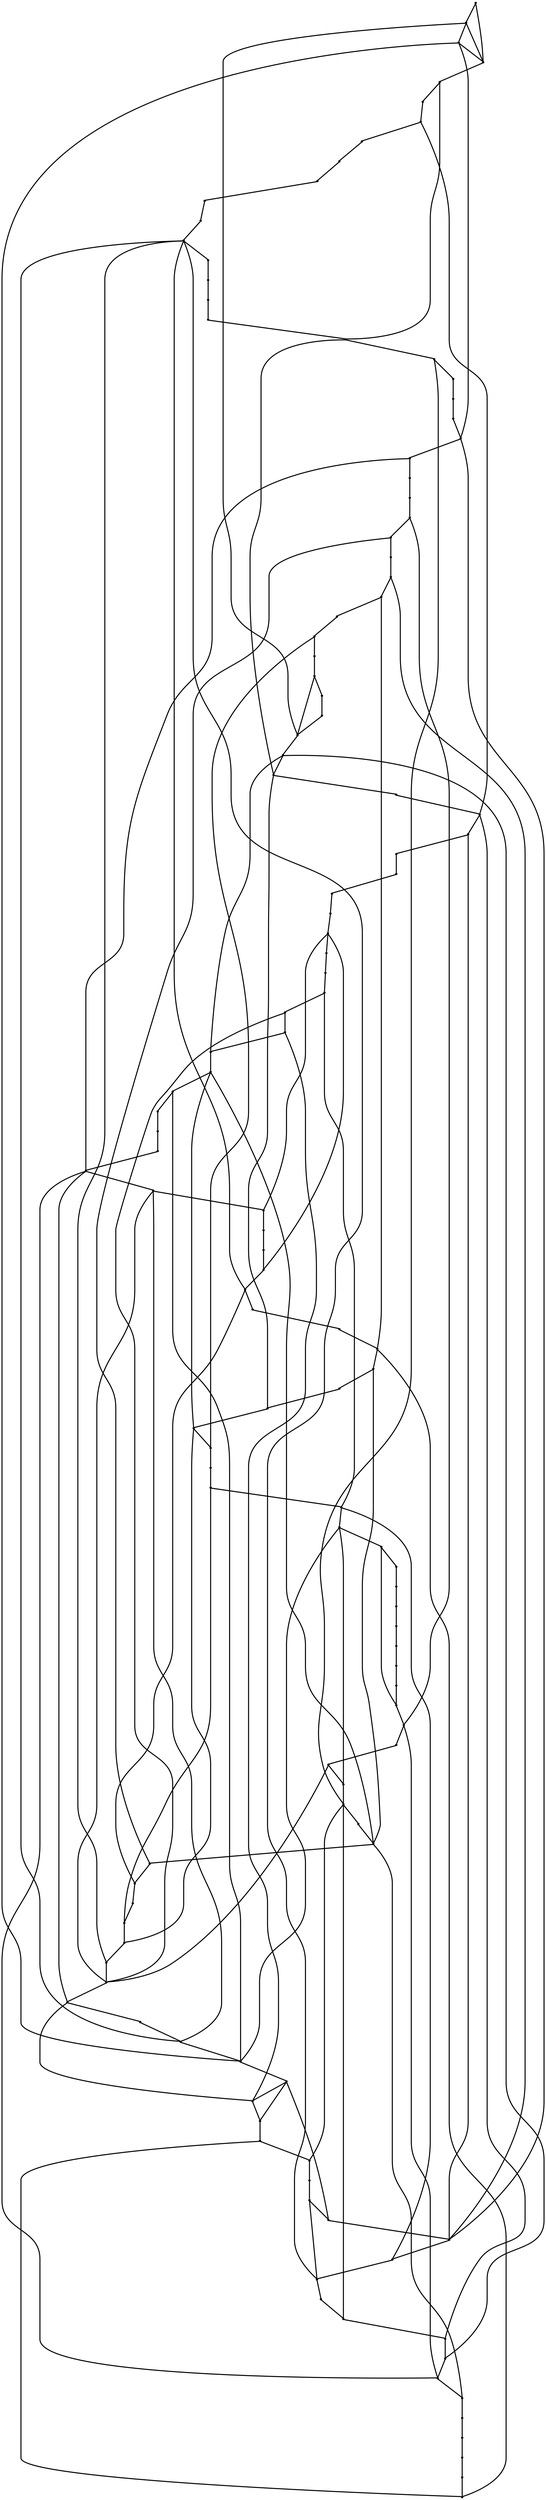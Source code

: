 /* sfdp edgepaint.gv | edgepaint -color_scheme=accent7 */
graph {
 overlap_scaling=2  
 headclip=false 
 tailclip=false 
 overlap_shrink=false 
 overlap=false
 edge [penwidth=2 len=4] 
 node [shape=point]

  1 -- 2
  2 -- 3
  3 -- 4
  4 -- 5
  5 -- 6
  6 -- 7
  7 -- 8
  8 -- 9
  9 -- 10
  10 -- 11
  11 -- 12
  12 -- 13
  13 -- 14
  14 -- 15
  15 -- 16
  16 -- 17
  17 -- 18
  18 -- 19
  19 -- 20
  20 -- 21
  21 -- 22
  22 -- 23
  23 -- 24
  24 -- 25
  25 -- 26
  26 -- 27
  27 -- 28
  28 -- 29
  29 -- 30
  30 -- 31
  31 -- 32
  32 -- 33
  33 -- 34
  34 -- 35
  35 -- 36
  36 -- 37
  37 -- 38
  38 -- 39
  39 -- 40
  40 -- 41
  41 -- 42
  42 -- 43
  43 -- 44
  44 -- 45
  45 -- 46
  46 -- 47
  47 -- 48
  48 -- 49
  49 -- 50
  50 -- 51
  51 -- 52
  52 -- 53
  53 -- 54
  54 -- 55
  55 -- 56
  56 -- 57
  57 -- 58
  58 -- 59
  59 -- 60
  60 -- 61
  61 -- 62
  62 -- 63
  63 -- 64
  64 -- 65
  65 -- 66
  66 -- 67
  67 -- 68
  68 -- 69
  69 -- 70
  70 -- 71
  71 -- 72
  72 -- 73
  73 -- 74
  74 -- 75
  75 -- 76
  76 -- 77
  77 -- 78
  78 -- 79
  79 -- 80
  80 -- 81
  81 -- 82
  82 -- 83
  83 -- 84
  84 -- 85
  85 -- 86
  86 -- 87
  87 -- 88
  88 -- 89
  89 -- 90
  90 -- 91
  91 -- 92
  92 -- 93
  93 -- 94
  94 -- 95
  95 -- 96
  96 -- 97
  97 -- 98
  98 -- 99
  99 -- 100
  100 -- 101
  101 -- 102
  102 -- 103
  103 -- 104
  104 -- 105
  105 -- 106
  106 -- 107
  107 -- 108
  108 -- 109
  109 -- 110
  110 -- 111
  111 -- 112
  112 -- 113
  113 -- 114
  114 -- 115
  115 -- 116
  116 -- 117
  117 -- 118
  118 -- 119
  119 -- 120
  120 -- 121
  121 -- 122
  122 -- 123
  123 -- 124
  124 -- 125
  125 -- 126
  126 -- 127
  1 -- 4
  2 -- 4
  5 -- 18
  3 -- 23
  2 -- 38
  35 -- 38
  18 -- 40
  7 -- 42
  39 -- 54
  24 -- 60
  48 -- 62
  48 -- 65
  13 -- 66
  31 -- 69
  40 -- 72
  55 -- 73
  33 -- 74
  51 -- 77
  79 -- 87
  27 -- 88
  78 -- 91
  19 -- 92
  55 -- 94
  70 -- 94
  28 -- 95
  66 -- 96
  76 -- 98
  73 -- 99
  13 -- 100
  52 -- 101
  61 -- 101
  90 -- 101
  60 -- 102
  13 -- 104
  61 -- 104
  3 -- 105
  56 -- 105
  78 -- 105
  53 -- 107
  102 -- 107
  106 -- 108
  92 -- 110
  106 -- 113
  23 -- 114
  30 -- 114
  43 -- 114
  77 -- 115
  13 -- 116
  112 -- 116
  92 -- 118
  42 -- 119
  39 -- 120
  60 -- 121
  88 -- 121
  94 -- 122
  69 -- 127
  109 -- 127
}
